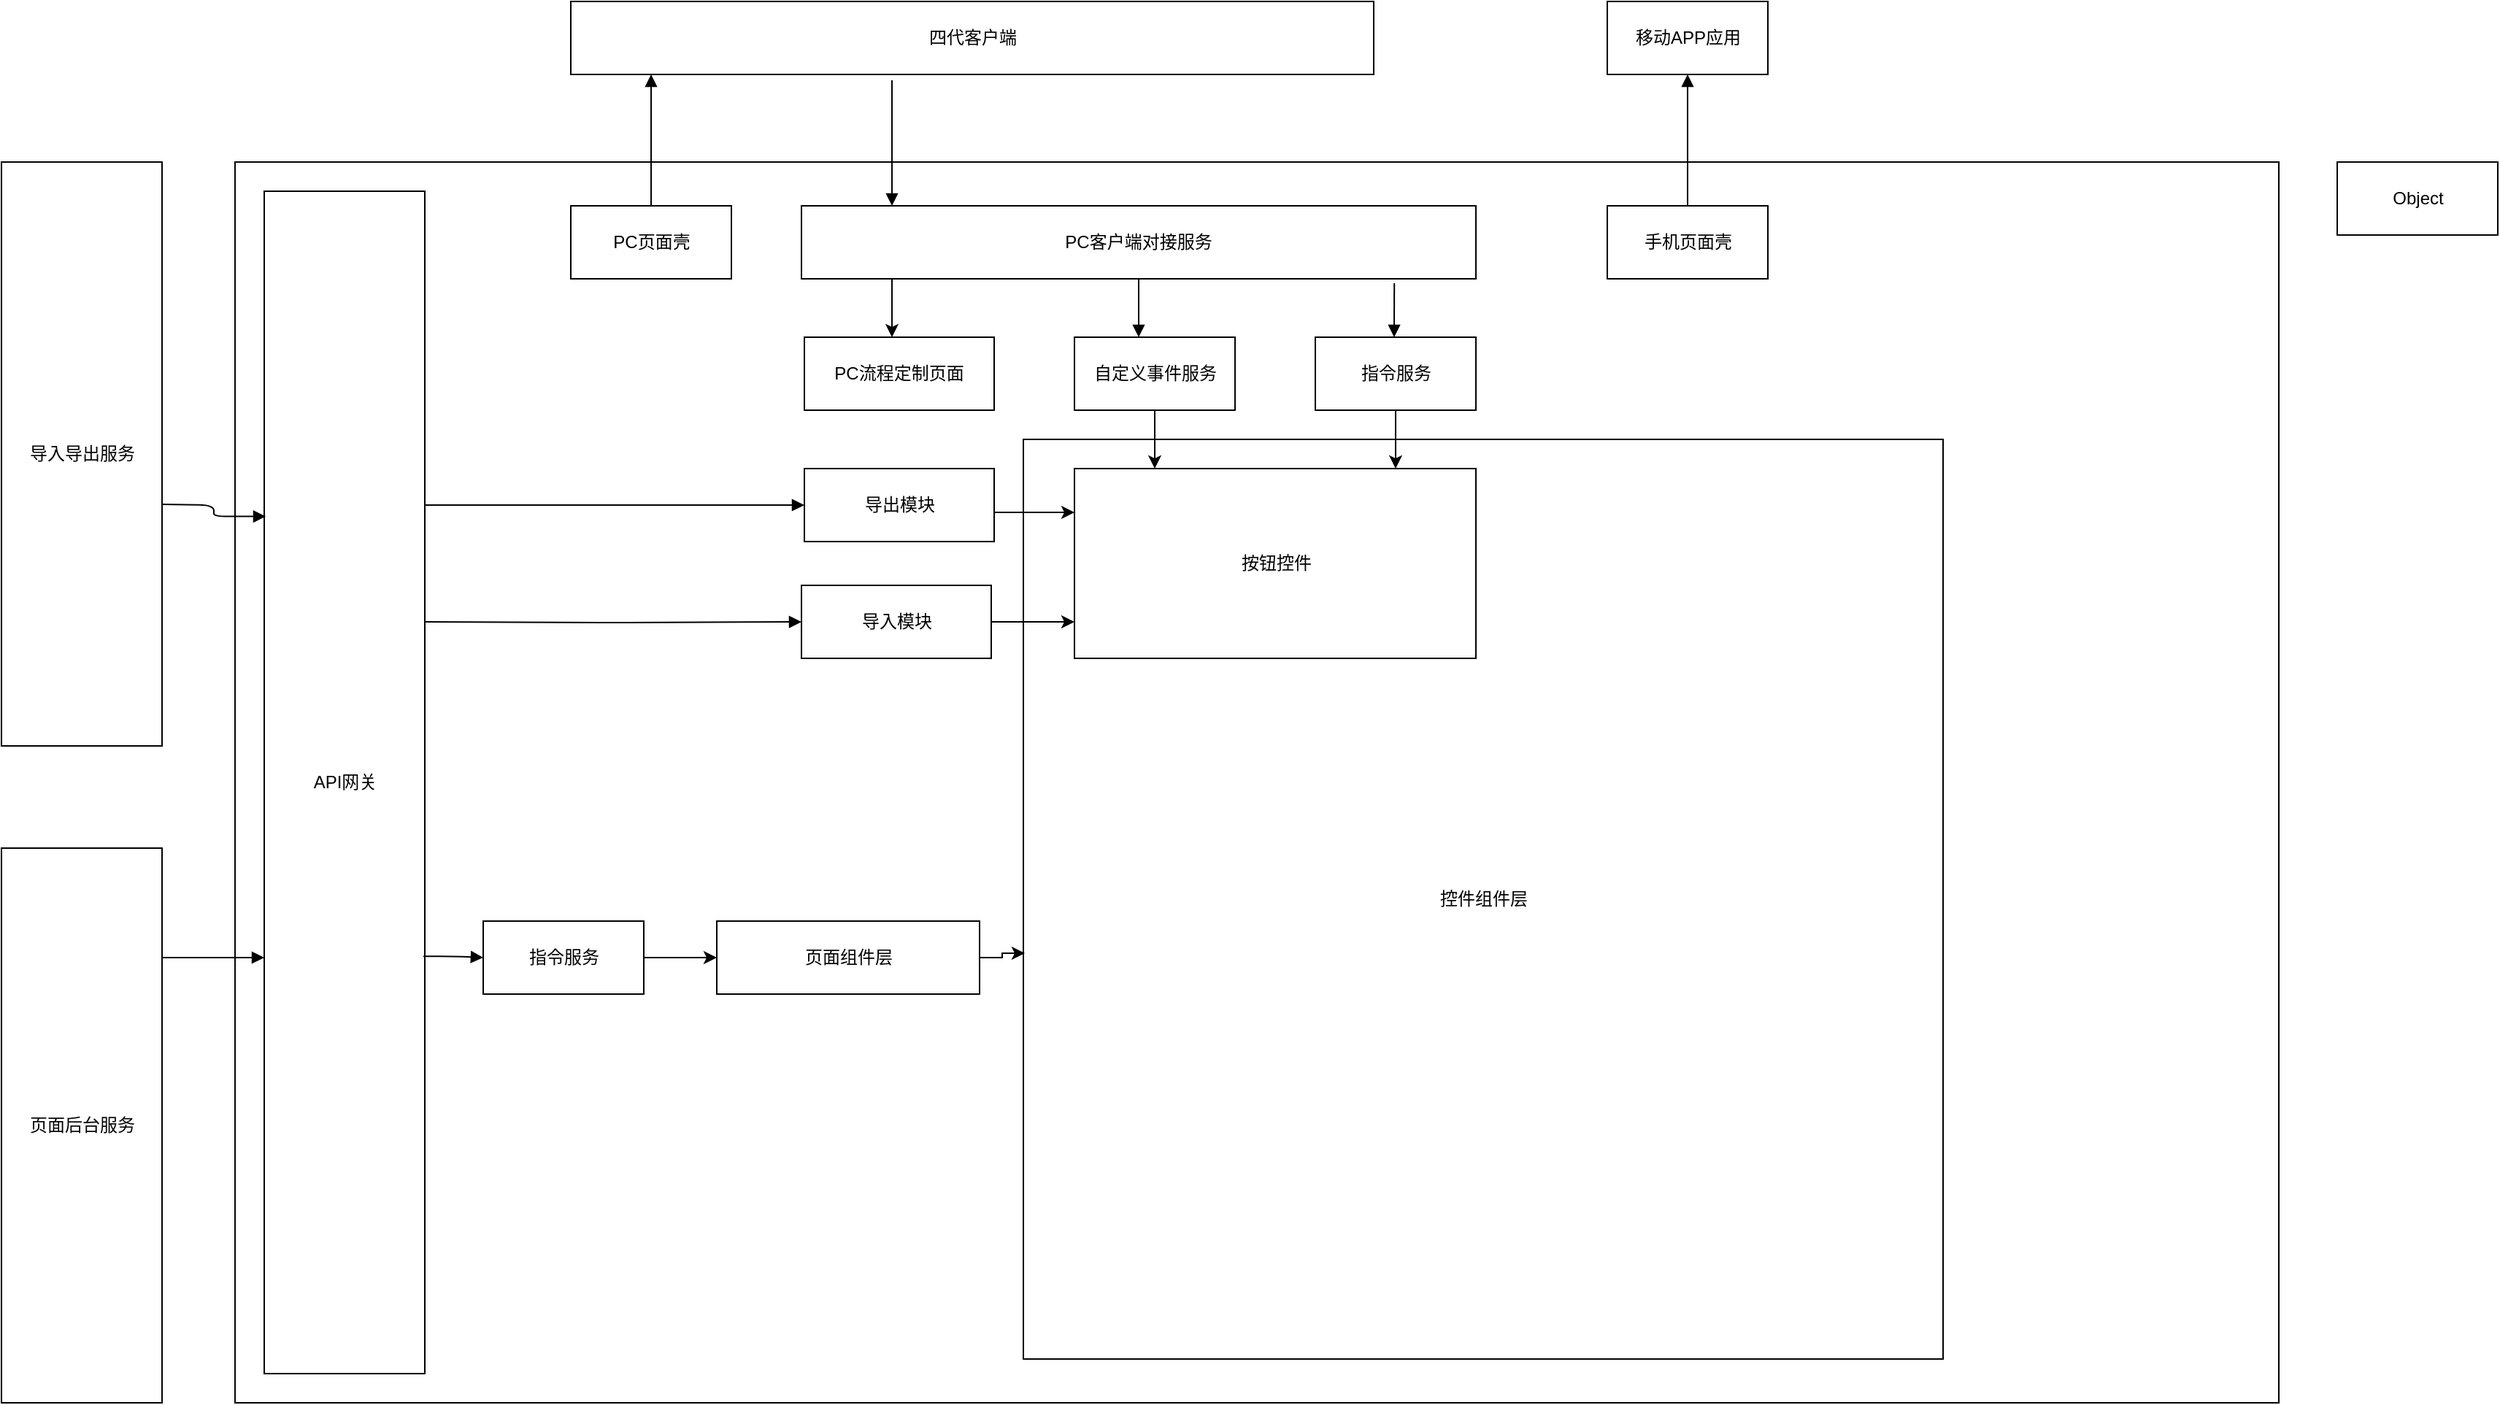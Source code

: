 <mxfile version="12.4.8" type="github">
  <diagram id="0pdj4ucrVx3CdcIXu_r7" name="Page-1">
    <mxGraphModel dx="2249" dy="762" grid="1" gridSize="10" guides="1" tooltips="1" connect="1" arrows="1" fold="1" page="1" pageScale="1" pageWidth="827" pageHeight="1169" math="0" shadow="0">
      <root>
        <mxCell id="0"/>
        <mxCell id="1" parent="0"/>
        <mxCell id="2d3plyyfJaohmwcUXWga-1" value="" style="rounded=0;whiteSpace=wrap;html=1;" vertex="1" parent="1">
          <mxGeometry x="-40" y="150" width="1400" height="850" as="geometry"/>
        </mxCell>
        <mxCell id="2d3plyyfJaohmwcUXWga-64" value="API网关" style="html=1;" vertex="1" parent="1">
          <mxGeometry x="-20" y="170" width="110" height="810" as="geometry"/>
        </mxCell>
        <mxCell id="2d3plyyfJaohmwcUXWga-61" value="控件组件层" style="html=1;" vertex="1" parent="1">
          <mxGeometry x="500" y="340" width="630" height="630" as="geometry"/>
        </mxCell>
        <mxCell id="2d3plyyfJaohmwcUXWga-2" value="四代客户端" style="html=1;" vertex="1" parent="1">
          <mxGeometry x="190" y="40" width="550" height="50" as="geometry"/>
        </mxCell>
        <mxCell id="2d3plyyfJaohmwcUXWga-6" value="PC页面壳" style="html=1;" vertex="1" parent="1">
          <mxGeometry x="190" y="180" width="110" height="50" as="geometry"/>
        </mxCell>
        <mxCell id="2d3plyyfJaohmwcUXWga-7" value="" style="endArrow=block;endFill=1;html=1;edgeStyle=elbowEdgeStyle;align=left;verticalAlign=top;" edge="1" parent="1" source="2d3plyyfJaohmwcUXWga-6" target="2d3plyyfJaohmwcUXWga-2">
          <mxGeometry x="-1" relative="1" as="geometry">
            <mxPoint x="-10" y="120" as="sourcePoint"/>
            <mxPoint x="150" y="120" as="targetPoint"/>
          </mxGeometry>
        </mxCell>
        <mxCell id="2d3plyyfJaohmwcUXWga-9" value="移动APP应用" style="html=1;" vertex="1" parent="1">
          <mxGeometry x="900" y="40" width="110" height="50" as="geometry"/>
        </mxCell>
        <mxCell id="2d3plyyfJaohmwcUXWga-10" value="手机页面壳" style="html=1;" vertex="1" parent="1">
          <mxGeometry x="900" y="180" width="110" height="50" as="geometry"/>
        </mxCell>
        <mxCell id="2d3plyyfJaohmwcUXWga-11" value="" style="endArrow=block;endFill=1;html=1;edgeStyle=orthogonalEdgeStyle;align=left;verticalAlign=top;entryX=0.5;entryY=1;entryDx=0;entryDy=0;" edge="1" parent="1" source="2d3plyyfJaohmwcUXWga-10" target="2d3plyyfJaohmwcUXWga-9">
          <mxGeometry x="-0.691" y="29" relative="1" as="geometry">
            <mxPoint x="1045" y="90" as="sourcePoint"/>
            <mxPoint x="1205" y="90" as="targetPoint"/>
            <mxPoint x="-2" y="-10" as="offset"/>
          </mxGeometry>
        </mxCell>
        <mxCell id="2d3plyyfJaohmwcUXWga-12" value="" style="resizable=0;html=1;align=left;verticalAlign=bottom;labelBackgroundColor=#ffffff;fontSize=10;" connectable="0" vertex="1" parent="2d3plyyfJaohmwcUXWga-11">
          <mxGeometry x="-1" relative="1" as="geometry"/>
        </mxCell>
        <mxCell id="2d3plyyfJaohmwcUXWga-17" value="&lt;span style=&quot;white-space: normal&quot;&gt;PC流程定制页面&lt;/span&gt;" style="html=1;verticalAlign=middle;whiteSpace=wrap;" vertex="1" parent="1">
          <mxGeometry x="350" y="270" width="130" height="50" as="geometry"/>
        </mxCell>
        <mxCell id="2d3plyyfJaohmwcUXWga-20" value="" style="edgeStyle=elbowEdgeStyle;rounded=0;orthogonalLoop=1;jettySize=auto;html=1;" edge="1" parent="1" source="2d3plyyfJaohmwcUXWga-18" target="2d3plyyfJaohmwcUXWga-17">
          <mxGeometry relative="1" as="geometry">
            <Array as="points">
              <mxPoint x="410" y="250"/>
            </Array>
          </mxGeometry>
        </mxCell>
        <mxCell id="2d3plyyfJaohmwcUXWga-18" value="&lt;span style=&quot;white-space: normal&quot;&gt;PC客户端对接服务&lt;/span&gt;" style="html=1;whiteSpace=wrap;" vertex="1" parent="1">
          <mxGeometry x="348" y="180" width="462" height="50" as="geometry"/>
        </mxCell>
        <mxCell id="2d3plyyfJaohmwcUXWga-21" value="" style="endArrow=block;endFill=1;html=1;edgeStyle=elbowEdgeStyle;align=left;verticalAlign=top;exitX=0.4;exitY=1.08;exitDx=0;exitDy=0;exitPerimeter=0;" edge="1" parent="1" source="2d3plyyfJaohmwcUXWga-2" target="2d3plyyfJaohmwcUXWga-18">
          <mxGeometry x="-1" relative="1" as="geometry">
            <mxPoint x="-40" y="120" as="sourcePoint"/>
            <mxPoint x="140" y="90" as="targetPoint"/>
          </mxGeometry>
        </mxCell>
        <mxCell id="2d3plyyfJaohmwcUXWga-23" value="按钮控件" style="html=1;" vertex="1" parent="1">
          <mxGeometry x="535" y="360" width="275" height="130" as="geometry"/>
        </mxCell>
        <mxCell id="2d3plyyfJaohmwcUXWga-27" value="" style="edgeStyle=elbowEdgeStyle;rounded=0;orthogonalLoop=1;jettySize=auto;html=1;" edge="1" parent="1" source="2d3plyyfJaohmwcUXWga-24" target="2d3plyyfJaohmwcUXWga-23">
          <mxGeometry relative="1" as="geometry"/>
        </mxCell>
        <mxCell id="2d3plyyfJaohmwcUXWga-24" value="自定义事件服务" style="html=1;" vertex="1" parent="1">
          <mxGeometry x="535" y="270" width="110" height="50" as="geometry"/>
        </mxCell>
        <mxCell id="2d3plyyfJaohmwcUXWga-32" value="" style="endArrow=block;endFill=1;html=1;edgeStyle=elbowEdgeStyle;align=left;verticalAlign=top;exitX=0.5;exitY=1;exitDx=0;exitDy=0;" edge="1" parent="1" source="2d3plyyfJaohmwcUXWga-18" target="2d3plyyfJaohmwcUXWga-24">
          <mxGeometry x="-1" relative="1" as="geometry">
            <mxPoint x="690" y="260" as="sourcePoint"/>
            <mxPoint x="850" y="260" as="targetPoint"/>
          </mxGeometry>
        </mxCell>
        <mxCell id="2d3plyyfJaohmwcUXWga-35" value="" style="edgeStyle=elbowEdgeStyle;rounded=0;orthogonalLoop=1;jettySize=auto;html=1;" edge="1" parent="1" source="2d3plyyfJaohmwcUXWga-34" target="2d3plyyfJaohmwcUXWga-23">
          <mxGeometry relative="1" as="geometry"/>
        </mxCell>
        <mxCell id="2d3plyyfJaohmwcUXWga-34" value="指令服务" style="html=1;" vertex="1" parent="1">
          <mxGeometry x="700" y="270" width="110" height="50" as="geometry"/>
        </mxCell>
        <mxCell id="2d3plyyfJaohmwcUXWga-36" value="" style="endArrow=block;endFill=1;html=1;edgeStyle=elbowEdgeStyle;align=left;verticalAlign=top;exitX=0.879;exitY=1.06;exitDx=0;exitDy=0;exitPerimeter=0;" edge="1" parent="1" source="2d3plyyfJaohmwcUXWga-18" target="2d3plyyfJaohmwcUXWga-34">
          <mxGeometry x="-1" relative="1" as="geometry">
            <mxPoint x="780" y="520" as="sourcePoint"/>
            <mxPoint x="940" y="520" as="targetPoint"/>
          </mxGeometry>
        </mxCell>
        <mxCell id="2d3plyyfJaohmwcUXWga-37" value="" style="resizable=0;html=1;align=left;verticalAlign=bottom;labelBackgroundColor=#ffffff;fontSize=10;" connectable="0" vertex="1" parent="2d3plyyfJaohmwcUXWga-36">
          <mxGeometry x="-1" relative="1" as="geometry"/>
        </mxCell>
        <mxCell id="2d3plyyfJaohmwcUXWga-38" value="Object" style="html=1;" vertex="1" parent="1">
          <mxGeometry x="1400" y="150" width="110" height="50" as="geometry"/>
        </mxCell>
        <mxCell id="2d3plyyfJaohmwcUXWga-39" value="导入导出服务" style="html=1;" vertex="1" parent="1">
          <mxGeometry x="-200" y="150" width="110" height="400" as="geometry"/>
        </mxCell>
        <mxCell id="2d3plyyfJaohmwcUXWga-50" value="" style="edgeStyle=elbowEdgeStyle;rounded=0;orthogonalLoop=1;jettySize=auto;html=1;" edge="1" parent="1" source="2d3plyyfJaohmwcUXWga-40" target="2d3plyyfJaohmwcUXWga-23">
          <mxGeometry relative="1" as="geometry">
            <Array as="points">
              <mxPoint x="520" y="390"/>
            </Array>
          </mxGeometry>
        </mxCell>
        <mxCell id="2d3plyyfJaohmwcUXWga-40" value="导出模块" style="html=1;" vertex="1" parent="1">
          <mxGeometry x="350" y="360" width="130" height="50" as="geometry"/>
        </mxCell>
        <mxCell id="2d3plyyfJaohmwcUXWga-53" value="" style="edgeStyle=elbowEdgeStyle;rounded=0;orthogonalLoop=1;jettySize=auto;html=1;" edge="1" parent="1" source="2d3plyyfJaohmwcUXWga-51" target="2d3plyyfJaohmwcUXWga-23">
          <mxGeometry relative="1" as="geometry">
            <Array as="points">
              <mxPoint x="510" y="465"/>
            </Array>
          </mxGeometry>
        </mxCell>
        <mxCell id="2d3plyyfJaohmwcUXWga-51" value="导入模块" style="html=1;" vertex="1" parent="1">
          <mxGeometry x="348" y="440" width="130" height="50" as="geometry"/>
        </mxCell>
        <mxCell id="2d3plyyfJaohmwcUXWga-48" value="" style="endArrow=block;endFill=1;html=1;edgeStyle=elbowEdgeStyle;align=left;verticalAlign=top;entryX=0;entryY=0.5;entryDx=0;entryDy=0;" edge="1" parent="1" target="2d3plyyfJaohmwcUXWga-40">
          <mxGeometry x="-1" relative="1" as="geometry">
            <mxPoint x="90" y="385" as="sourcePoint"/>
            <mxPoint x="240" y="400" as="targetPoint"/>
            <Array as="points"/>
          </mxGeometry>
        </mxCell>
        <mxCell id="2d3plyyfJaohmwcUXWga-49" value="" style="resizable=0;html=1;align=left;verticalAlign=bottom;labelBackgroundColor=#ffffff;fontSize=10;" connectable="0" vertex="1" parent="2d3plyyfJaohmwcUXWga-48">
          <mxGeometry x="-1" relative="1" as="geometry"/>
        </mxCell>
        <mxCell id="2d3plyyfJaohmwcUXWga-54" value="" style="endArrow=block;endFill=1;html=1;edgeStyle=orthogonalEdgeStyle;align=left;verticalAlign=top;" edge="1" parent="1" target="2d3plyyfJaohmwcUXWga-51">
          <mxGeometry x="-1" relative="1" as="geometry">
            <mxPoint x="90" y="465" as="sourcePoint"/>
            <mxPoint x="70" y="470" as="targetPoint"/>
          </mxGeometry>
        </mxCell>
        <mxCell id="2d3plyyfJaohmwcUXWga-55" value="" style="resizable=0;html=1;align=left;verticalAlign=bottom;labelBackgroundColor=#ffffff;fontSize=10;" connectable="0" vertex="1" parent="2d3plyyfJaohmwcUXWga-54">
          <mxGeometry x="-1" relative="1" as="geometry"/>
        </mxCell>
        <mxCell id="2d3plyyfJaohmwcUXWga-56" value="页面后台服务" style="html=1;" vertex="1" parent="1">
          <mxGeometry x="-200" y="620" width="110" height="380" as="geometry"/>
        </mxCell>
        <mxCell id="2d3plyyfJaohmwcUXWga-62" value="" style="edgeStyle=elbowEdgeStyle;rounded=0;orthogonalLoop=1;jettySize=auto;html=1;" edge="1" parent="1" source="2d3plyyfJaohmwcUXWga-57" target="2d3plyyfJaohmwcUXWga-60">
          <mxGeometry relative="1" as="geometry"/>
        </mxCell>
        <mxCell id="2d3plyyfJaohmwcUXWga-57" value="指令服务" style="html=1;" vertex="1" parent="1">
          <mxGeometry x="130" y="670" width="110" height="50" as="geometry"/>
        </mxCell>
        <mxCell id="2d3plyyfJaohmwcUXWga-58" value="" style="endArrow=block;endFill=1;html=1;edgeStyle=elbowEdgeStyle;align=left;verticalAlign=top;" edge="1" parent="1">
          <mxGeometry x="-1" relative="1" as="geometry">
            <mxPoint x="-90" y="695" as="sourcePoint"/>
            <mxPoint x="-20" y="695" as="targetPoint"/>
          </mxGeometry>
        </mxCell>
        <mxCell id="2d3plyyfJaohmwcUXWga-59" value="" style="resizable=0;html=1;align=left;verticalAlign=bottom;labelBackgroundColor=#ffffff;fontSize=10;" connectable="0" vertex="1" parent="2d3plyyfJaohmwcUXWga-58">
          <mxGeometry x="-1" relative="1" as="geometry"/>
        </mxCell>
        <mxCell id="2d3plyyfJaohmwcUXWga-63" value="" style="edgeStyle=elbowEdgeStyle;rounded=0;orthogonalLoop=1;jettySize=auto;html=1;" edge="1" parent="1" source="2d3plyyfJaohmwcUXWga-60">
          <mxGeometry relative="1" as="geometry">
            <mxPoint x="501" y="692" as="targetPoint"/>
          </mxGeometry>
        </mxCell>
        <mxCell id="2d3plyyfJaohmwcUXWga-60" value="页面组件层" style="html=1;" vertex="1" parent="1">
          <mxGeometry x="290" y="670" width="180" height="50" as="geometry"/>
        </mxCell>
        <mxCell id="2d3plyyfJaohmwcUXWga-65" value="" style="endArrow=block;endFill=1;html=1;edgeStyle=orthogonalEdgeStyle;align=left;verticalAlign=top;entryX=0;entryY=0.5;entryDx=0;entryDy=0;exitX=0.991;exitY=0.647;exitDx=0;exitDy=0;exitPerimeter=0;" edge="1" parent="1" source="2d3plyyfJaohmwcUXWga-64" target="2d3plyyfJaohmwcUXWga-57">
          <mxGeometry x="-1" relative="1" as="geometry">
            <mxPoint x="140" y="820" as="sourcePoint"/>
            <mxPoint x="300" y="820" as="targetPoint"/>
          </mxGeometry>
        </mxCell>
        <mxCell id="2d3plyyfJaohmwcUXWga-66" value="" style="resizable=0;html=1;align=left;verticalAlign=bottom;labelBackgroundColor=#ffffff;fontSize=10;" connectable="0" vertex="1" parent="2d3plyyfJaohmwcUXWga-65">
          <mxGeometry x="-1" relative="1" as="geometry"/>
        </mxCell>
        <mxCell id="2d3plyyfJaohmwcUXWga-67" value="" style="endArrow=block;endFill=1;html=1;edgeStyle=orthogonalEdgeStyle;align=left;verticalAlign=top;entryX=0.009;entryY=0.275;entryDx=0;entryDy=0;entryPerimeter=0;" edge="1" parent="1" target="2d3plyyfJaohmwcUXWga-64">
          <mxGeometry x="-1" relative="1" as="geometry">
            <mxPoint x="-90" y="384.5" as="sourcePoint"/>
            <mxPoint x="70" y="384.5" as="targetPoint"/>
          </mxGeometry>
        </mxCell>
      </root>
    </mxGraphModel>
  </diagram>
</mxfile>
